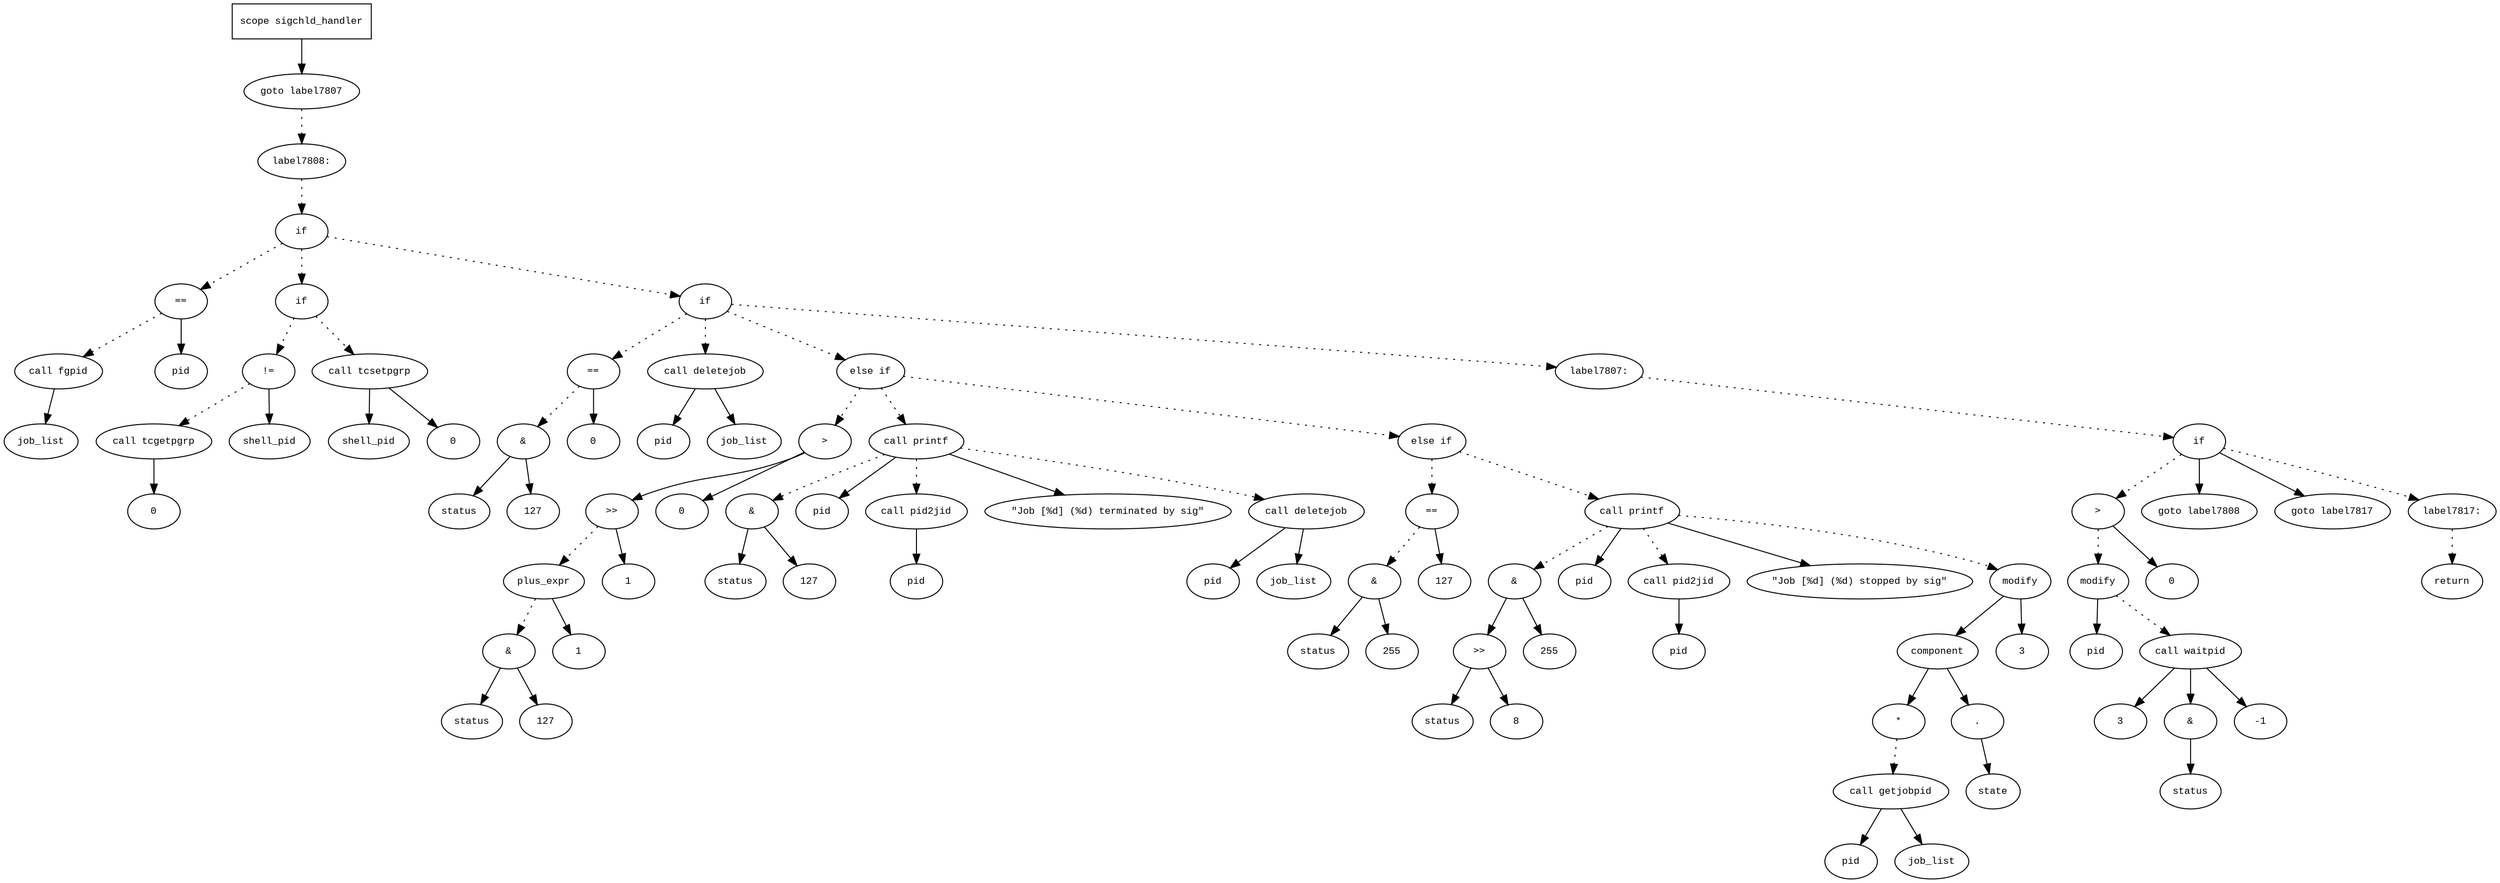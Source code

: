 digraph AST {
  graph [fontname="Times New Roman",fontsize=10];
  node  [fontname="Courier New",fontsize=10];
  edge  [fontname="Times New Roman",fontsize=10];

  node1 [label="scope sigchld_handler",shape=box];
  node2 [label="goto label7807",shape=ellipse];
  node1 -> node2;
  node3 [label="label7808:",shape=ellipse];
  node2 -> node3 [style=dotted];
  node4 [label="if",shape=ellipse];
  node3 -> node4 [style=dotted];
  node5 [label="==",shape=ellipse];
  node6 [label="call fgpid",shape=ellipse];
  node7 [label="job_list",shape=ellipse];
  node6 -> node7;
  node5 -> node6 [style=dotted];
  node8 [label="pid",shape=ellipse];
  node5 -> node8;
  node4 -> node5 [style=dotted];
  node9 [label="if",shape=ellipse];
  node4 -> node9 [style=dotted];
  node10 [label="!=",shape=ellipse];
  node11 [label="call tcgetpgrp",shape=ellipse];
  node12 [label="0",shape=ellipse];
  node11 -> node12;
  node10 -> node11 [style=dotted];
  node13 [label="shell_pid",shape=ellipse];
  node10 -> node13;
  node9 -> node10 [style=dotted];
  node14 [label="call tcsetpgrp",shape=ellipse];
  node15 [label="shell_pid",shape=ellipse];
  node14 -> node15;
  node16 [label="0",shape=ellipse];
  node14 -> node16;
  node9 -> node14 [style=dotted];
  node17 [label="if",shape=ellipse];
  node4 -> node17 [style=dotted];
  node18 [label="==",shape=ellipse];
  node19 [label="&",shape=ellipse];
  node20 [label="status",shape=ellipse];
  node19 -> node20;
  node21 [label="127",shape=ellipse];
  node19 -> node21;
  node18 -> node19 [style=dotted];
  node22 [label="0",shape=ellipse];
  node18 -> node22;
  node17 -> node18 [style=dotted];
  node23 [label="call deletejob",shape=ellipse];
  node24 [label="pid",shape=ellipse];
  node23 -> node24;
  node25 [label="job_list",shape=ellipse];
  node23 -> node25;
  node17 -> node23 [style=dotted];
  node26 [label="else if",shape=ellipse];
  node17 -> node26 [style=dotted];
  node27 [label=">",shape=ellipse];
  node28 [label=">>",shape=ellipse];
  node29 [label="plus_expr",shape=ellipse];
  node30 [label="&",shape=ellipse];
  node31 [label="status",shape=ellipse];
  node30 -> node31;
  node32 [label="127",shape=ellipse];
  node30 -> node32;
  node29 -> node30 [style=dotted];
  node33 [label="1",shape=ellipse];
  node29 -> node33;
  node28 -> node29 [style=dotted];
  node34 [label="1",shape=ellipse];
  node28 -> node34;
  node27 -> node28;
  node35 [label="0",shape=ellipse];
  node27 -> node35;
  node26 -> node27 [style=dotted];
  node36 [label="call printf",shape=ellipse];
  node37 [label="&",shape=ellipse];
  node38 [label="status",shape=ellipse];
  node37 -> node38;
  node39 [label="127",shape=ellipse];
  node37 -> node39;
  node36 -> node37 [style=dotted];
  node40 [label="pid",shape=ellipse];
  node36 -> node40;
  node41 [label="call pid2jid",shape=ellipse];
  node42 [label="pid",shape=ellipse];
  node41 -> node42;
  node36 -> node41 [style=dotted];
  node43 [label="\"Job [%d] (%d) terminated by sig\"",shape=ellipse];
  node36 -> node43;
  node26 -> node36 [style=dotted];
  node44 [label="call deletejob",shape=ellipse];
  node45 [label="pid",shape=ellipse];
  node44 -> node45;
  node46 [label="job_list",shape=ellipse];
  node44 -> node46;
  node36 -> node44 [style=dotted];
  node47 [label="else if",shape=ellipse];
  node26 -> node47 [style=dotted];
  node48 [label="==",shape=ellipse];
  node49 [label="&",shape=ellipse];
  node50 [label="status",shape=ellipse];
  node49 -> node50;
  node51 [label="255",shape=ellipse];
  node49 -> node51;
  node48 -> node49 [style=dotted];
  node52 [label="127",shape=ellipse];
  node48 -> node52;
  node47 -> node48 [style=dotted];
  node53 [label="call printf",shape=ellipse];
  node54 [label="&",shape=ellipse];
  node55 [label=">>",shape=ellipse];
  node56 [label="status",shape=ellipse];
  node55 -> node56;
  node57 [label="8",shape=ellipse];
  node55 -> node57;
  node54 -> node55;
  node58 [label="255",shape=ellipse];
  node54 -> node58;
  node53 -> node54 [style=dotted];
  node59 [label="pid",shape=ellipse];
  node53 -> node59;
  node60 [label="call pid2jid",shape=ellipse];
  node61 [label="pid",shape=ellipse];
  node60 -> node61;
  node53 -> node60 [style=dotted];
  node62 [label="\"Job [%d] (%d) stopped by sig\"",shape=ellipse];
  node53 -> node62;
  node47 -> node53 [style=dotted];
  node63 [label="modify",shape=ellipse];
  node64 [label="component",shape=ellipse];
  node63 -> node64;
  node65 [label="*",shape=ellipse];
  node66 [label="call getjobpid",shape=ellipse];
  node67 [label="pid",shape=ellipse];
  node66 -> node67;
  node68 [label="job_list",shape=ellipse];
  node66 -> node68;
  node65 -> node66 [style=dotted];
  node64 -> node65;
  node69 [label=".",shape=ellipse];
  node64 -> node69;
  node70 [label="state",shape=ellipse];
  node69 -> node70;
  node71 [label="3",shape=ellipse];
  node63 -> node71;
  node53 -> node63 [style=dotted];
  node72 [label="label7807:",shape=ellipse];
  node17 -> node72 [style=dotted];
  node73 [label="if",shape=ellipse];
  node72 -> node73 [style=dotted];
  node74 [label=">",shape=ellipse];
  node75 [label="modify",shape=ellipse];
  node76 [label="pid",shape=ellipse];
  node75 -> node76;
  node77 [label="call waitpid",shape=ellipse];
  node78 [label="3",shape=ellipse];
  node77 -> node78;
  node79 [label="&",shape=ellipse];
  node77 -> node79;
  node80 [label="status",shape=ellipse];
  node79 -> node80;
  node81 [label="-1",shape=ellipse];
  node77 -> node81;
  node75 -> node77 [style=dotted];
  node74 -> node75 [style=dotted];
  node82 [label="0",shape=ellipse];
  node74 -> node82;
  node73 -> node74 [style=dotted];
  node83 [label="goto label7808",shape=ellipse];
  node73 -> node83;
  node84 [label="goto label7817",shape=ellipse];
  node73 -> node84;
  node85 [label="label7817:",shape=ellipse];
  node73 -> node85 [style=dotted];
  node86 [label="return",shape=ellipse];
  node85 -> node86 [style=dotted];
} 
